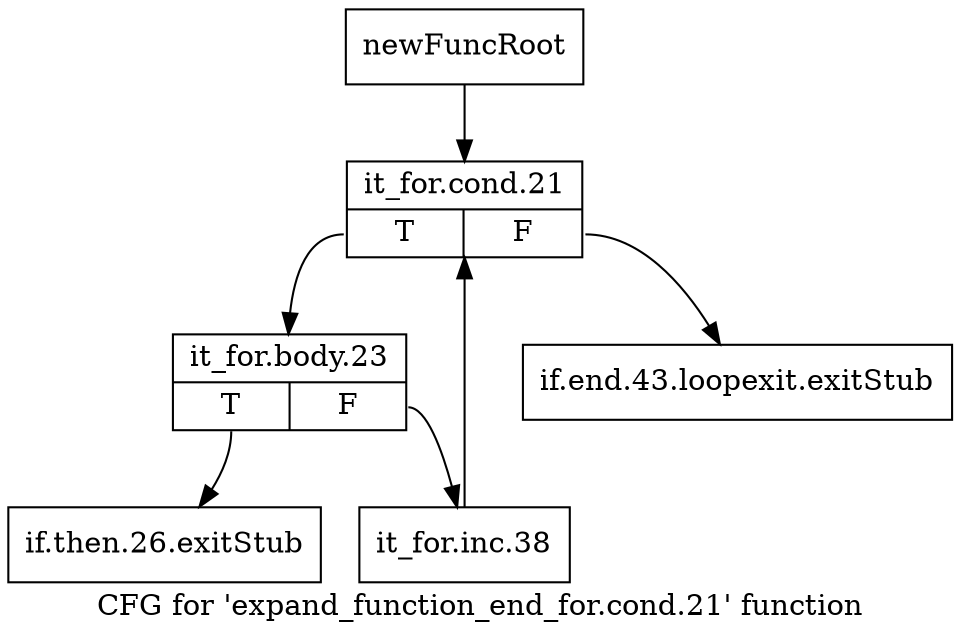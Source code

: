 digraph "CFG for 'expand_function_end_for.cond.21' function" {
	label="CFG for 'expand_function_end_for.cond.21' function";

	Node0xb055940 [shape=record,label="{newFuncRoot}"];
	Node0xb055940 -> Node0xb055a30;
	Node0xb055990 [shape=record,label="{if.end.43.loopexit.exitStub}"];
	Node0xb0559e0 [shape=record,label="{if.then.26.exitStub}"];
	Node0xb055a30 [shape=record,label="{it_for.cond.21|{<s0>T|<s1>F}}"];
	Node0xb055a30:s0 -> Node0xb055a80;
	Node0xb055a30:s1 -> Node0xb055990;
	Node0xb055a80 [shape=record,label="{it_for.body.23|{<s0>T|<s1>F}}"];
	Node0xb055a80:s0 -> Node0xb0559e0;
	Node0xb055a80:s1 -> Node0xb055ad0;
	Node0xb055ad0 [shape=record,label="{it_for.inc.38}"];
	Node0xb055ad0 -> Node0xb055a30;
}
